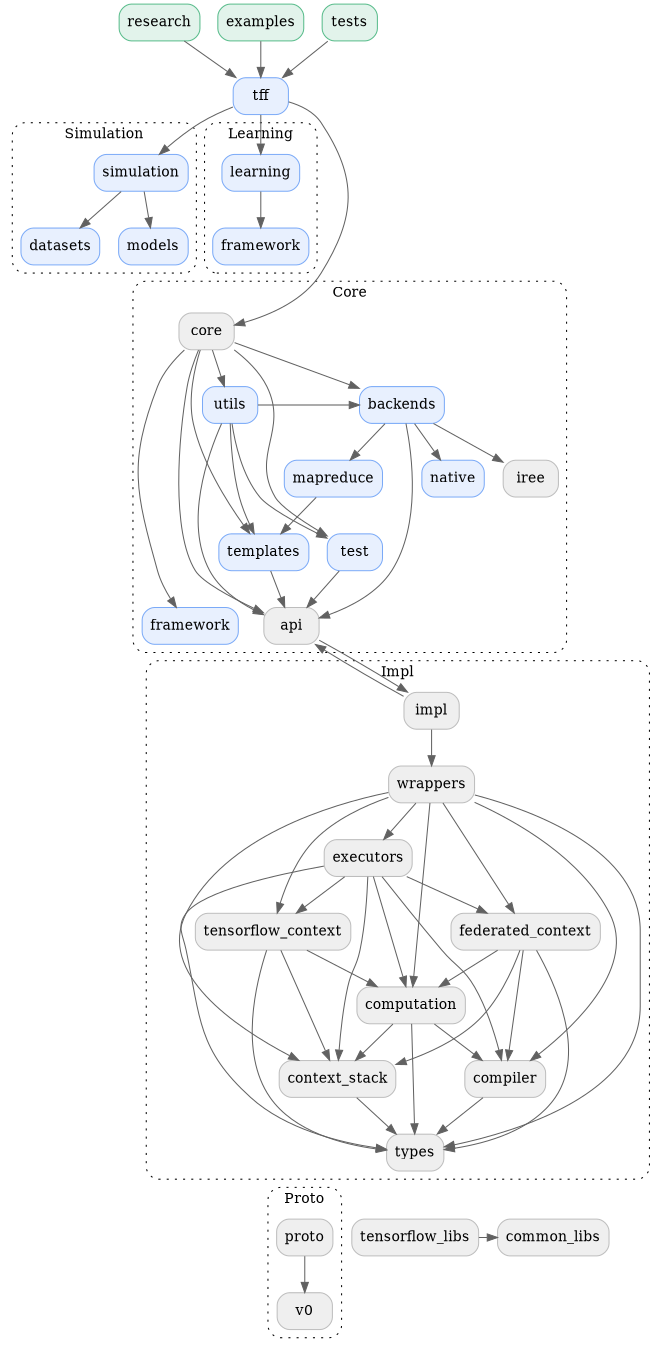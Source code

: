 digraph {
  graph [style="dotted,rounded", size="9 100"]
  node [shape="box", style="rounded,filled", fillcolor="#efefef", color="#bdbdbd"]
  edge [color="#616161"]
  newrank=true

  // Using TFF
  research -> tff
  examples -> tff
  tests -> tff

  research [href="#research" target="_parent", fillcolor="#E2F3EB", color="#57BB8A"]
  examples [href="#examples" target="_parent", fillcolor="#E2F3EB", color="#57BB8A"]
  tests [href="#tests" target="_parent", fillcolor="#E2F3EB", color="#57BB8A"]

  // TFF
  tff -> simulation
  tff -> learning
  tff -> core

  tff [href="#tff" target="_parent", fillcolor="#E8F0FE", color="#7BAAF7"]

  // TFF Simulation
  simulation -> simulation_datasets
  simulation -> simulation_models
  simulation_datasets -> core [arrowhead="none", style="invisible"]
  simulation_models -> core [arrowhead="none", style="invisible"]

  subgraph cluster_simulation {
    graph [label="Simulation", href="#tff-simulation" target="_parent"]
    simulation [href="#tff-simulation" target="_parent", fillcolor="#E8F0FE", color="#7BAAF7"]
    simulation_datasets [label="datasets", href="#tff-simulation" target="_parent", fillcolor="#E8F0FE", color="#7BAAF7"]
    simulation_models [label="models", href="#tff-simulation" target="_parent", fillcolor="#E8F0FE", color="#7BAAF7"]
  }

  // TFF Learning
  learning -> learning_framework
  learning_framework -> core [arrowhead="none", style="invisible"]

  subgraph cluster_learning {
    graph [label="Learning", href="#tff-learning" target="_parent"]
    learning [href="#tff-learning" target="_parent", fillcolor="#E8F0FE", color="#7BAAF7"]
    learning_framework [label="framework", href="#tff-learning" target="_parent", fillcolor="#E8F0FE", color="#7BAAF7"]
  }

  // TFF Core
  core -> core_utils
  core -> core_backends
  core -> core_templates
  core -> core_test
  core -> core_api
  core -> core_framework
  core_utils -> core_backends
  core_utils -> core_templates
  core_utils -> core_test
  core_utils -> core_api
  core_utils -> impl [arrowhead="none", style="invisible"]
  core_backends -> core_backends_mapreduce
  core_backends -> core_backends_native
  core_backends -> core_backends_iree
  core_backends -> core_api
  core_backends -> impl [arrowhead="none", style="invisible"]
  core_backends_mapreduce -> core_templates
  core_backends_mapreduce -> impl [arrowhead="none", style="invisible"]
  core_backends_native -> impl [arrowhead="none", style="invisible"]
  core_backends_iree -> impl [arrowhead="none", style="invisible"]
  core_templates -> core_api
  core_templates -> impl [arrowhead="none", style="invisible"]
  core_test -> core_api
  core_test -> impl [arrowhead="none", style="invisible"]
  core_api -> impl
  core_framework -> impl [arrowhead="none", style="invisible"]

  subgraph cluster_core {
    graph [label="Core", href="#tff-core" target="_parent"]
    core [href="#tff-core" target="_parent"]
    core_utils [label="utils", href="#tff-core" target="_parent", fillcolor="#E8F0FE", color="#7BAAF7"]
    core_backends [label="backends", href="#tff-core" target="_parent", fillcolor="#E8F0FE", color="#7BAAF7"]
    core_backends_mapreduce [label="mapreduce", href="#tff-core" target="_parent", fillcolor="#E8F0FE", color="#7BAAF7"]
    core_backends_native [label="native", href="#tff-core" target="_parent", fillcolor="#E8F0FE", color="#7BAAF7"]
    core_backends_iree [label="iree", href="#tff-core" target="_parent"]
    core_templates [label="templates", href="#tff-core" target="_parent", fillcolor="#E8F0FE", color="#7BAAF7"]
    core_test [label="test", href="#tff-core" target="_parent", fillcolor="#E8F0FE", color="#7BAAF7"]
    core_api [label="api", href="#tff-core" target="_parent"]
    core_framework [label="framework", href="#tff-core" target="_parent", fillcolor="#E8F0FE", color="#7BAAF7"]
  }

  // TFF Impl
  impl -> core_api
  impl -> impl_wrappers
  impl_wrappers -> impl_executors
  impl_wrappers -> impl_tensorflow_context
  impl_wrappers -> impl_federated_context
  impl_wrappers -> impl_computation
  impl_wrappers -> impl_compiler
  // impl_wrappers -> impl_utils
  impl_wrappers -> impl_context_stack
  impl_wrappers -> impl_types
  impl_executors -> impl_tensorflow_context
  impl_executors -> impl_federated_context
  impl_executors -> impl_computation
  impl_executors -> impl_compiler
  // impl_executors -> impl_utils
  impl_executors -> impl_context_stack
  impl_executors -> impl_types
  impl_tensorflow_context -> impl_computation
  // impl_tensorflow_context -> impl_utils
  impl_tensorflow_context -> impl_context_stack
  impl_tensorflow_context -> impl_types
  impl_federated_context -> impl_computation
  impl_federated_context -> impl_compiler
  // impl_federated_context -> impl_utils
  impl_federated_context -> impl_context_stack
  impl_federated_context -> impl_types
  impl_computation -> impl_compiler
  // impl_computation -> impl_utils
  impl_computation -> impl_context_stack
  impl_computation -> impl_types
  impl_compiler -> impl_types
  // impl_compiler -> impl_utils
  // impl_utils -> tensorflow_libs
  // impl_utils -> impl_context_stack
  // impl_utils -> impl_types
  impl_context_stack -> impl_types
  impl_types -> proto [arrowhead="none", style="invisible"]
  impl_types -> tensorflow_libs [arrowhead="none", style="invisible"]
  impl_types -> common_libs [arrowhead="none", style="invisible"]

  subgraph cluster_impl {
    graph [label="Impl", href="#tff-impl" target="_parent"]
    impl [href="#tff-impl" target="_parent"]
    impl_wrappers [label="wrappers", href="#tff-impl" target="_parent"]
    impl_executors [label="executors", href="#tff-impl" target="_parent"]
    impl_tensorflow_context [label="tensorflow_context", href="#tff-impl" target="_parent"]
    impl_federated_context [label="federated_context", href="#tff-impl" target="_parent"]
    impl_computation [label="computation", href="#tff-impl" target="_parent"]
    impl_compiler [label="compiler", href="#tff-impl" target="_parent"]
    impl_context_stack [label="context_stack", href="#tff-impl" target="_parent"]
    // impl_utils [label="utils", href="#tff-impl" target="_parent"]
    impl_types [label="types", href="#tff-impl" target="_parent"]
  }

  // TFF Proto
  proto -> proto_v0

  subgraph cluster_proto {
    graph [label="Proto", href="#tff-proto" target="_parent"]
    proto [href="#tff-proto" target="_parent"]
    proto_v0 [label="v0" href="#tff-proto" target="_parent"]
  }

  // Other
  tensorflow_libs [href="#tff-tensorflow-libs" target="_parent"]
  common_libs [href="#tff-common-libs" target="_parent"]
  tensorflow_libs -> common_libs

  // Layout
  {rank=same; examples, tests, research}
  {rank=same; tff}
  {rank=same; learning, simulation}
  {rank=same; learning_framework, simulation_datasets, simulation_models}
  {rank=same; core}
  {rank=same; core_utils, core_backends}
  {rank=same; core_backends_mapreduce, core_backends_native, core_backends_iree}
  {rank=same; core_templates}
  {rank=same; core_test}
  {rank=same; core_api, core_framework}
  // {rank=same; impl}
  // {rank=same; impl_wrappers}
  // {rank=same; impl_tensorflow_context, impl_federated_context, impl_executors}
  // {rank=same; impl_compiler}
  {rank=same; proto, tensorflow_libs, common_libs}
}
